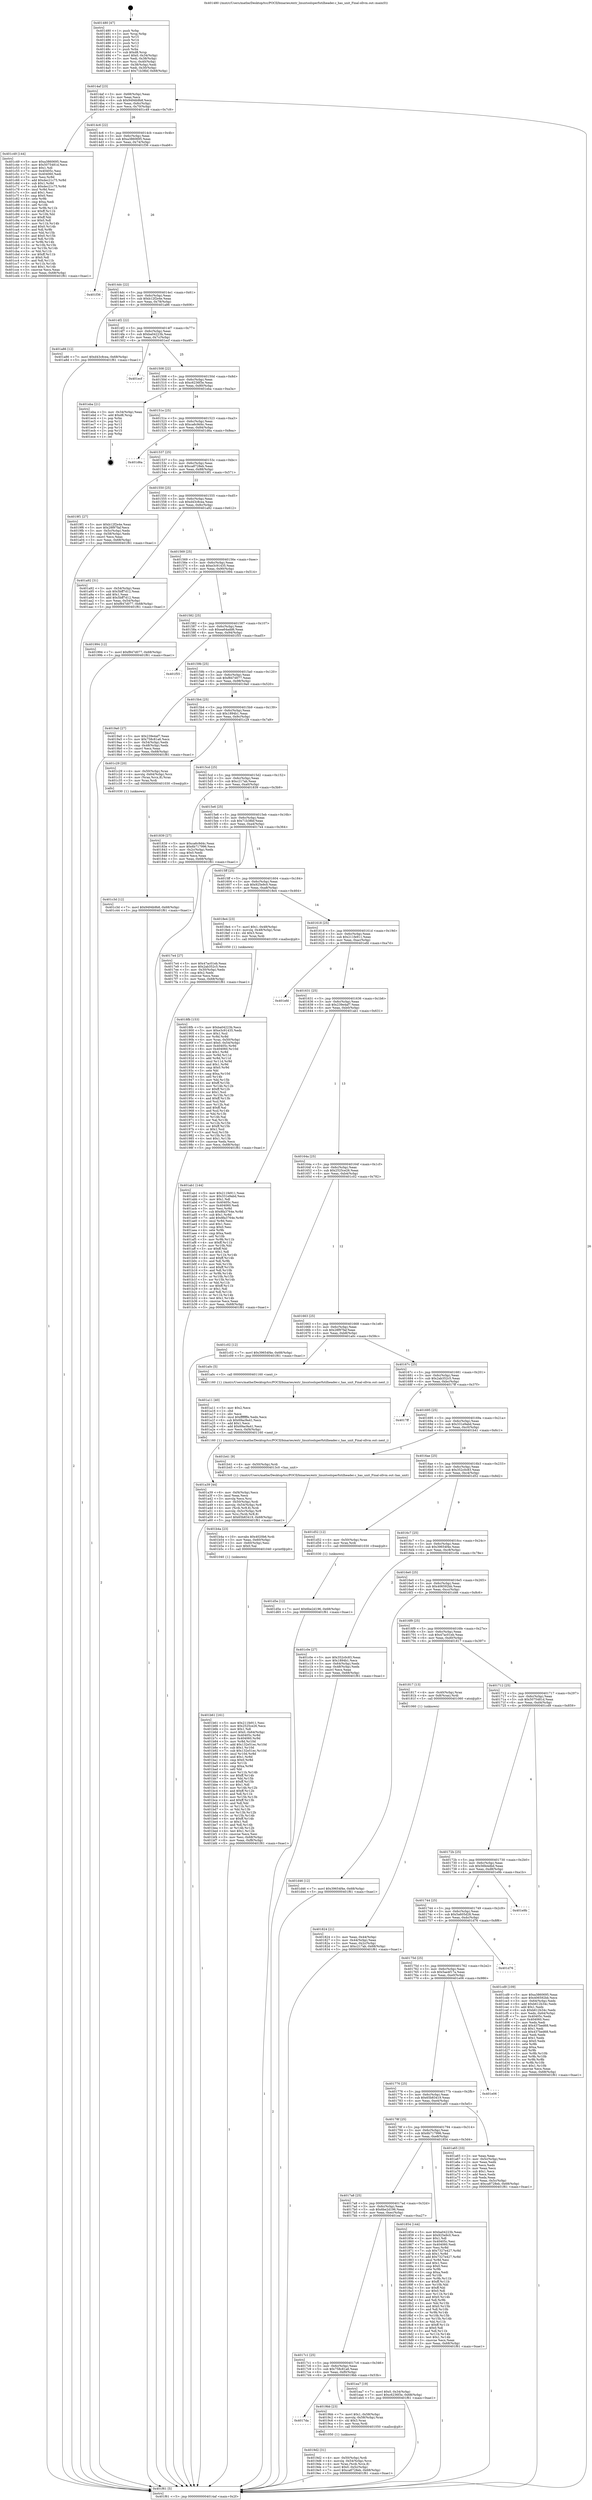 digraph "0x401480" {
  label = "0x401480 (/mnt/c/Users/mathe/Desktop/tcc/POCII/binaries/extr_linuxtoolsperfutilheader.c_has_unit_Final-ollvm.out::main(0))"
  labelloc = "t"
  node[shape=record]

  Entry [label="",width=0.3,height=0.3,shape=circle,fillcolor=black,style=filled]
  "0x4014af" [label="{
     0x4014af [23]\l
     | [instrs]\l
     &nbsp;&nbsp;0x4014af \<+3\>: mov -0x68(%rbp),%eax\l
     &nbsp;&nbsp;0x4014b2 \<+2\>: mov %eax,%ecx\l
     &nbsp;&nbsp;0x4014b4 \<+6\>: sub $0x9494b9b8,%ecx\l
     &nbsp;&nbsp;0x4014ba \<+3\>: mov %eax,-0x6c(%rbp)\l
     &nbsp;&nbsp;0x4014bd \<+3\>: mov %ecx,-0x70(%rbp)\l
     &nbsp;&nbsp;0x4014c0 \<+6\>: je 0000000000401c49 \<main+0x7c9\>\l
  }"]
  "0x401c49" [label="{
     0x401c49 [144]\l
     | [instrs]\l
     &nbsp;&nbsp;0x401c49 \<+5\>: mov $0xa3860695,%eax\l
     &nbsp;&nbsp;0x401c4e \<+5\>: mov $0x5075481d,%ecx\l
     &nbsp;&nbsp;0x401c53 \<+2\>: mov $0x1,%dl\l
     &nbsp;&nbsp;0x401c55 \<+7\>: mov 0x40405c,%esi\l
     &nbsp;&nbsp;0x401c5c \<+7\>: mov 0x404060,%edi\l
     &nbsp;&nbsp;0x401c63 \<+3\>: mov %esi,%r8d\l
     &nbsp;&nbsp;0x401c66 \<+7\>: add $0xdec21c75,%r8d\l
     &nbsp;&nbsp;0x401c6d \<+4\>: sub $0x1,%r8d\l
     &nbsp;&nbsp;0x401c71 \<+7\>: sub $0xdec21c75,%r8d\l
     &nbsp;&nbsp;0x401c78 \<+4\>: imul %r8d,%esi\l
     &nbsp;&nbsp;0x401c7c \<+3\>: and $0x1,%esi\l
     &nbsp;&nbsp;0x401c7f \<+3\>: cmp $0x0,%esi\l
     &nbsp;&nbsp;0x401c82 \<+4\>: sete %r9b\l
     &nbsp;&nbsp;0x401c86 \<+3\>: cmp $0xa,%edi\l
     &nbsp;&nbsp;0x401c89 \<+4\>: setl %r10b\l
     &nbsp;&nbsp;0x401c8d \<+3\>: mov %r9b,%r11b\l
     &nbsp;&nbsp;0x401c90 \<+4\>: xor $0xff,%r11b\l
     &nbsp;&nbsp;0x401c94 \<+3\>: mov %r10b,%bl\l
     &nbsp;&nbsp;0x401c97 \<+3\>: xor $0xff,%bl\l
     &nbsp;&nbsp;0x401c9a \<+3\>: xor $0x0,%dl\l
     &nbsp;&nbsp;0x401c9d \<+3\>: mov %r11b,%r14b\l
     &nbsp;&nbsp;0x401ca0 \<+4\>: and $0x0,%r14b\l
     &nbsp;&nbsp;0x401ca4 \<+3\>: and %dl,%r9b\l
     &nbsp;&nbsp;0x401ca7 \<+3\>: mov %bl,%r15b\l
     &nbsp;&nbsp;0x401caa \<+4\>: and $0x0,%r15b\l
     &nbsp;&nbsp;0x401cae \<+3\>: and %dl,%r10b\l
     &nbsp;&nbsp;0x401cb1 \<+3\>: or %r9b,%r14b\l
     &nbsp;&nbsp;0x401cb4 \<+3\>: or %r10b,%r15b\l
     &nbsp;&nbsp;0x401cb7 \<+3\>: xor %r15b,%r14b\l
     &nbsp;&nbsp;0x401cba \<+3\>: or %bl,%r11b\l
     &nbsp;&nbsp;0x401cbd \<+4\>: xor $0xff,%r11b\l
     &nbsp;&nbsp;0x401cc1 \<+3\>: or $0x0,%dl\l
     &nbsp;&nbsp;0x401cc4 \<+3\>: and %dl,%r11b\l
     &nbsp;&nbsp;0x401cc7 \<+3\>: or %r11b,%r14b\l
     &nbsp;&nbsp;0x401cca \<+4\>: test $0x1,%r14b\l
     &nbsp;&nbsp;0x401cce \<+3\>: cmovne %ecx,%eax\l
     &nbsp;&nbsp;0x401cd1 \<+3\>: mov %eax,-0x68(%rbp)\l
     &nbsp;&nbsp;0x401cd4 \<+5\>: jmp 0000000000401f61 \<main+0xae1\>\l
  }"]
  "0x4014c6" [label="{
     0x4014c6 [22]\l
     | [instrs]\l
     &nbsp;&nbsp;0x4014c6 \<+5\>: jmp 00000000004014cb \<main+0x4b\>\l
     &nbsp;&nbsp;0x4014cb \<+3\>: mov -0x6c(%rbp),%eax\l
     &nbsp;&nbsp;0x4014ce \<+5\>: sub $0xa3860695,%eax\l
     &nbsp;&nbsp;0x4014d3 \<+3\>: mov %eax,-0x74(%rbp)\l
     &nbsp;&nbsp;0x4014d6 \<+6\>: je 0000000000401f36 \<main+0xab6\>\l
  }"]
  Exit [label="",width=0.3,height=0.3,shape=circle,fillcolor=black,style=filled,peripheries=2]
  "0x401f36" [label="{
     0x401f36\l
  }", style=dashed]
  "0x4014dc" [label="{
     0x4014dc [22]\l
     | [instrs]\l
     &nbsp;&nbsp;0x4014dc \<+5\>: jmp 00000000004014e1 \<main+0x61\>\l
     &nbsp;&nbsp;0x4014e1 \<+3\>: mov -0x6c(%rbp),%eax\l
     &nbsp;&nbsp;0x4014e4 \<+5\>: sub $0xb12f2e4e,%eax\l
     &nbsp;&nbsp;0x4014e9 \<+3\>: mov %eax,-0x78(%rbp)\l
     &nbsp;&nbsp;0x4014ec \<+6\>: je 0000000000401a86 \<main+0x606\>\l
  }"]
  "0x401d5e" [label="{
     0x401d5e [12]\l
     | [instrs]\l
     &nbsp;&nbsp;0x401d5e \<+7\>: movl $0x6be2d196,-0x68(%rbp)\l
     &nbsp;&nbsp;0x401d65 \<+5\>: jmp 0000000000401f61 \<main+0xae1\>\l
  }"]
  "0x401a86" [label="{
     0x401a86 [12]\l
     | [instrs]\l
     &nbsp;&nbsp;0x401a86 \<+7\>: movl $0xd43c8cea,-0x68(%rbp)\l
     &nbsp;&nbsp;0x401a8d \<+5\>: jmp 0000000000401f61 \<main+0xae1\>\l
  }"]
  "0x4014f2" [label="{
     0x4014f2 [22]\l
     | [instrs]\l
     &nbsp;&nbsp;0x4014f2 \<+5\>: jmp 00000000004014f7 \<main+0x77\>\l
     &nbsp;&nbsp;0x4014f7 \<+3\>: mov -0x6c(%rbp),%eax\l
     &nbsp;&nbsp;0x4014fa \<+5\>: sub $0xba04223b,%eax\l
     &nbsp;&nbsp;0x4014ff \<+3\>: mov %eax,-0x7c(%rbp)\l
     &nbsp;&nbsp;0x401502 \<+6\>: je 0000000000401ecf \<main+0xa4f\>\l
  }"]
  "0x401c3d" [label="{
     0x401c3d [12]\l
     | [instrs]\l
     &nbsp;&nbsp;0x401c3d \<+7\>: movl $0x9494b9b8,-0x68(%rbp)\l
     &nbsp;&nbsp;0x401c44 \<+5\>: jmp 0000000000401f61 \<main+0xae1\>\l
  }"]
  "0x401ecf" [label="{
     0x401ecf\l
  }", style=dashed]
  "0x401508" [label="{
     0x401508 [22]\l
     | [instrs]\l
     &nbsp;&nbsp;0x401508 \<+5\>: jmp 000000000040150d \<main+0x8d\>\l
     &nbsp;&nbsp;0x40150d \<+3\>: mov -0x6c(%rbp),%eax\l
     &nbsp;&nbsp;0x401510 \<+5\>: sub $0xc6236f3e,%eax\l
     &nbsp;&nbsp;0x401515 \<+3\>: mov %eax,-0x80(%rbp)\l
     &nbsp;&nbsp;0x401518 \<+6\>: je 0000000000401eba \<main+0xa3a\>\l
  }"]
  "0x401b61" [label="{
     0x401b61 [161]\l
     | [instrs]\l
     &nbsp;&nbsp;0x401b61 \<+5\>: mov $0x211fe911,%esi\l
     &nbsp;&nbsp;0x401b66 \<+5\>: mov $0x2525ce26,%ecx\l
     &nbsp;&nbsp;0x401b6b \<+2\>: mov $0x1,%dl\l
     &nbsp;&nbsp;0x401b6d \<+7\>: movl $0x0,-0x64(%rbp)\l
     &nbsp;&nbsp;0x401b74 \<+8\>: mov 0x40405c,%r8d\l
     &nbsp;&nbsp;0x401b7c \<+8\>: mov 0x404060,%r9d\l
     &nbsp;&nbsp;0x401b84 \<+3\>: mov %r8d,%r10d\l
     &nbsp;&nbsp;0x401b87 \<+7\>: add $0x132e51ec,%r10d\l
     &nbsp;&nbsp;0x401b8e \<+4\>: sub $0x1,%r10d\l
     &nbsp;&nbsp;0x401b92 \<+7\>: sub $0x132e51ec,%r10d\l
     &nbsp;&nbsp;0x401b99 \<+4\>: imul %r10d,%r8d\l
     &nbsp;&nbsp;0x401b9d \<+4\>: and $0x1,%r8d\l
     &nbsp;&nbsp;0x401ba1 \<+4\>: cmp $0x0,%r8d\l
     &nbsp;&nbsp;0x401ba5 \<+4\>: sete %r11b\l
     &nbsp;&nbsp;0x401ba9 \<+4\>: cmp $0xa,%r9d\l
     &nbsp;&nbsp;0x401bad \<+3\>: setl %bl\l
     &nbsp;&nbsp;0x401bb0 \<+3\>: mov %r11b,%r14b\l
     &nbsp;&nbsp;0x401bb3 \<+4\>: xor $0xff,%r14b\l
     &nbsp;&nbsp;0x401bb7 \<+3\>: mov %bl,%r15b\l
     &nbsp;&nbsp;0x401bba \<+4\>: xor $0xff,%r15b\l
     &nbsp;&nbsp;0x401bbe \<+3\>: xor $0x1,%dl\l
     &nbsp;&nbsp;0x401bc1 \<+3\>: mov %r14b,%r12b\l
     &nbsp;&nbsp;0x401bc4 \<+4\>: and $0xff,%r12b\l
     &nbsp;&nbsp;0x401bc8 \<+3\>: and %dl,%r11b\l
     &nbsp;&nbsp;0x401bcb \<+3\>: mov %r15b,%r13b\l
     &nbsp;&nbsp;0x401bce \<+4\>: and $0xff,%r13b\l
     &nbsp;&nbsp;0x401bd2 \<+2\>: and %dl,%bl\l
     &nbsp;&nbsp;0x401bd4 \<+3\>: or %r11b,%r12b\l
     &nbsp;&nbsp;0x401bd7 \<+3\>: or %bl,%r13b\l
     &nbsp;&nbsp;0x401bda \<+3\>: xor %r13b,%r12b\l
     &nbsp;&nbsp;0x401bdd \<+3\>: or %r15b,%r14b\l
     &nbsp;&nbsp;0x401be0 \<+4\>: xor $0xff,%r14b\l
     &nbsp;&nbsp;0x401be4 \<+3\>: or $0x1,%dl\l
     &nbsp;&nbsp;0x401be7 \<+3\>: and %dl,%r14b\l
     &nbsp;&nbsp;0x401bea \<+3\>: or %r14b,%r12b\l
     &nbsp;&nbsp;0x401bed \<+4\>: test $0x1,%r12b\l
     &nbsp;&nbsp;0x401bf1 \<+3\>: cmovne %ecx,%esi\l
     &nbsp;&nbsp;0x401bf4 \<+3\>: mov %esi,-0x68(%rbp)\l
     &nbsp;&nbsp;0x401bf7 \<+6\>: mov %eax,-0xf8(%rbp)\l
     &nbsp;&nbsp;0x401bfd \<+5\>: jmp 0000000000401f61 \<main+0xae1\>\l
  }"]
  "0x401eba" [label="{
     0x401eba [21]\l
     | [instrs]\l
     &nbsp;&nbsp;0x401eba \<+3\>: mov -0x34(%rbp),%eax\l
     &nbsp;&nbsp;0x401ebd \<+7\>: add $0xd8,%rsp\l
     &nbsp;&nbsp;0x401ec4 \<+1\>: pop %rbx\l
     &nbsp;&nbsp;0x401ec5 \<+2\>: pop %r12\l
     &nbsp;&nbsp;0x401ec7 \<+2\>: pop %r13\l
     &nbsp;&nbsp;0x401ec9 \<+2\>: pop %r14\l
     &nbsp;&nbsp;0x401ecb \<+2\>: pop %r15\l
     &nbsp;&nbsp;0x401ecd \<+1\>: pop %rbp\l
     &nbsp;&nbsp;0x401ece \<+1\>: ret\l
  }"]
  "0x40151e" [label="{
     0x40151e [25]\l
     | [instrs]\l
     &nbsp;&nbsp;0x40151e \<+5\>: jmp 0000000000401523 \<main+0xa3\>\l
     &nbsp;&nbsp;0x401523 \<+3\>: mov -0x6c(%rbp),%eax\l
     &nbsp;&nbsp;0x401526 \<+5\>: sub $0xca6c9d4c,%eax\l
     &nbsp;&nbsp;0x40152b \<+6\>: mov %eax,-0x84(%rbp)\l
     &nbsp;&nbsp;0x401531 \<+6\>: je 0000000000401d6a \<main+0x8ea\>\l
  }"]
  "0x401b4a" [label="{
     0x401b4a [23]\l
     | [instrs]\l
     &nbsp;&nbsp;0x401b4a \<+10\>: movabs $0x4020b6,%rdi\l
     &nbsp;&nbsp;0x401b54 \<+3\>: mov %eax,-0x60(%rbp)\l
     &nbsp;&nbsp;0x401b57 \<+3\>: mov -0x60(%rbp),%esi\l
     &nbsp;&nbsp;0x401b5a \<+2\>: mov $0x0,%al\l
     &nbsp;&nbsp;0x401b5c \<+5\>: call 0000000000401040 \<printf@plt\>\l
     | [calls]\l
     &nbsp;&nbsp;0x401040 \{1\} (unknown)\l
  }"]
  "0x401d6a" [label="{
     0x401d6a\l
  }", style=dashed]
  "0x401537" [label="{
     0x401537 [25]\l
     | [instrs]\l
     &nbsp;&nbsp;0x401537 \<+5\>: jmp 000000000040153c \<main+0xbc\>\l
     &nbsp;&nbsp;0x40153c \<+3\>: mov -0x6c(%rbp),%eax\l
     &nbsp;&nbsp;0x40153f \<+5\>: sub $0xca8728eb,%eax\l
     &nbsp;&nbsp;0x401544 \<+6\>: mov %eax,-0x88(%rbp)\l
     &nbsp;&nbsp;0x40154a \<+6\>: je 00000000004019f1 \<main+0x571\>\l
  }"]
  "0x401a39" [label="{
     0x401a39 [44]\l
     | [instrs]\l
     &nbsp;&nbsp;0x401a39 \<+6\>: mov -0xf4(%rbp),%ecx\l
     &nbsp;&nbsp;0x401a3f \<+3\>: imul %eax,%ecx\l
     &nbsp;&nbsp;0x401a42 \<+3\>: movslq %ecx,%rsi\l
     &nbsp;&nbsp;0x401a45 \<+4\>: mov -0x50(%rbp),%rdi\l
     &nbsp;&nbsp;0x401a49 \<+4\>: movslq -0x54(%rbp),%r8\l
     &nbsp;&nbsp;0x401a4d \<+4\>: mov (%rdi,%r8,8),%rdi\l
     &nbsp;&nbsp;0x401a51 \<+4\>: movslq -0x5c(%rbp),%r8\l
     &nbsp;&nbsp;0x401a55 \<+4\>: mov %rsi,(%rdi,%r8,8)\l
     &nbsp;&nbsp;0x401a59 \<+7\>: movl $0x65b83419,-0x68(%rbp)\l
     &nbsp;&nbsp;0x401a60 \<+5\>: jmp 0000000000401f61 \<main+0xae1\>\l
  }"]
  "0x4019f1" [label="{
     0x4019f1 [27]\l
     | [instrs]\l
     &nbsp;&nbsp;0x4019f1 \<+5\>: mov $0xb12f2e4e,%eax\l
     &nbsp;&nbsp;0x4019f6 \<+5\>: mov $0x28f97faf,%ecx\l
     &nbsp;&nbsp;0x4019fb \<+3\>: mov -0x5c(%rbp),%edx\l
     &nbsp;&nbsp;0x4019fe \<+3\>: cmp -0x58(%rbp),%edx\l
     &nbsp;&nbsp;0x401a01 \<+3\>: cmovl %ecx,%eax\l
     &nbsp;&nbsp;0x401a04 \<+3\>: mov %eax,-0x68(%rbp)\l
     &nbsp;&nbsp;0x401a07 \<+5\>: jmp 0000000000401f61 \<main+0xae1\>\l
  }"]
  "0x401550" [label="{
     0x401550 [25]\l
     | [instrs]\l
     &nbsp;&nbsp;0x401550 \<+5\>: jmp 0000000000401555 \<main+0xd5\>\l
     &nbsp;&nbsp;0x401555 \<+3\>: mov -0x6c(%rbp),%eax\l
     &nbsp;&nbsp;0x401558 \<+5\>: sub $0xd43c8cea,%eax\l
     &nbsp;&nbsp;0x40155d \<+6\>: mov %eax,-0x8c(%rbp)\l
     &nbsp;&nbsp;0x401563 \<+6\>: je 0000000000401a92 \<main+0x612\>\l
  }"]
  "0x401a11" [label="{
     0x401a11 [40]\l
     | [instrs]\l
     &nbsp;&nbsp;0x401a11 \<+5\>: mov $0x2,%ecx\l
     &nbsp;&nbsp;0x401a16 \<+1\>: cltd\l
     &nbsp;&nbsp;0x401a17 \<+2\>: idiv %ecx\l
     &nbsp;&nbsp;0x401a19 \<+6\>: imul $0xfffffffe,%edx,%ecx\l
     &nbsp;&nbsp;0x401a1f \<+6\>: sub $0x69ac9a41,%ecx\l
     &nbsp;&nbsp;0x401a25 \<+3\>: add $0x1,%ecx\l
     &nbsp;&nbsp;0x401a28 \<+6\>: add $0x69ac9a41,%ecx\l
     &nbsp;&nbsp;0x401a2e \<+6\>: mov %ecx,-0xf4(%rbp)\l
     &nbsp;&nbsp;0x401a34 \<+5\>: call 0000000000401160 \<next_i\>\l
     | [calls]\l
     &nbsp;&nbsp;0x401160 \{1\} (/mnt/c/Users/mathe/Desktop/tcc/POCII/binaries/extr_linuxtoolsperfutilheader.c_has_unit_Final-ollvm.out::next_i)\l
  }"]
  "0x401a92" [label="{
     0x401a92 [31]\l
     | [instrs]\l
     &nbsp;&nbsp;0x401a92 \<+3\>: mov -0x54(%rbp),%eax\l
     &nbsp;&nbsp;0x401a95 \<+5\>: sub $0x5bff7d12,%eax\l
     &nbsp;&nbsp;0x401a9a \<+3\>: add $0x1,%eax\l
     &nbsp;&nbsp;0x401a9d \<+5\>: add $0x5bff7d12,%eax\l
     &nbsp;&nbsp;0x401aa2 \<+3\>: mov %eax,-0x54(%rbp)\l
     &nbsp;&nbsp;0x401aa5 \<+7\>: movl $0xf847d077,-0x68(%rbp)\l
     &nbsp;&nbsp;0x401aac \<+5\>: jmp 0000000000401f61 \<main+0xae1\>\l
  }"]
  "0x401569" [label="{
     0x401569 [25]\l
     | [instrs]\l
     &nbsp;&nbsp;0x401569 \<+5\>: jmp 000000000040156e \<main+0xee\>\l
     &nbsp;&nbsp;0x40156e \<+3\>: mov -0x6c(%rbp),%eax\l
     &nbsp;&nbsp;0x401571 \<+5\>: sub $0xe3c91435,%eax\l
     &nbsp;&nbsp;0x401576 \<+6\>: mov %eax,-0x90(%rbp)\l
     &nbsp;&nbsp;0x40157c \<+6\>: je 0000000000401994 \<main+0x514\>\l
  }"]
  "0x4019d2" [label="{
     0x4019d2 [31]\l
     | [instrs]\l
     &nbsp;&nbsp;0x4019d2 \<+4\>: mov -0x50(%rbp),%rdi\l
     &nbsp;&nbsp;0x4019d6 \<+4\>: movslq -0x54(%rbp),%rcx\l
     &nbsp;&nbsp;0x4019da \<+4\>: mov %rax,(%rdi,%rcx,8)\l
     &nbsp;&nbsp;0x4019de \<+7\>: movl $0x0,-0x5c(%rbp)\l
     &nbsp;&nbsp;0x4019e5 \<+7\>: movl $0xca8728eb,-0x68(%rbp)\l
     &nbsp;&nbsp;0x4019ec \<+5\>: jmp 0000000000401f61 \<main+0xae1\>\l
  }"]
  "0x401994" [label="{
     0x401994 [12]\l
     | [instrs]\l
     &nbsp;&nbsp;0x401994 \<+7\>: movl $0xf847d077,-0x68(%rbp)\l
     &nbsp;&nbsp;0x40199b \<+5\>: jmp 0000000000401f61 \<main+0xae1\>\l
  }"]
  "0x401582" [label="{
     0x401582 [25]\l
     | [instrs]\l
     &nbsp;&nbsp;0x401582 \<+5\>: jmp 0000000000401587 \<main+0x107\>\l
     &nbsp;&nbsp;0x401587 \<+3\>: mov -0x6c(%rbp),%eax\l
     &nbsp;&nbsp;0x40158a \<+5\>: sub $0xea64add6,%eax\l
     &nbsp;&nbsp;0x40158f \<+6\>: mov %eax,-0x94(%rbp)\l
     &nbsp;&nbsp;0x401595 \<+6\>: je 0000000000401f55 \<main+0xad5\>\l
  }"]
  "0x4017da" [label="{
     0x4017da\l
  }", style=dashed]
  "0x401f55" [label="{
     0x401f55\l
  }", style=dashed]
  "0x40159b" [label="{
     0x40159b [25]\l
     | [instrs]\l
     &nbsp;&nbsp;0x40159b \<+5\>: jmp 00000000004015a0 \<main+0x120\>\l
     &nbsp;&nbsp;0x4015a0 \<+3\>: mov -0x6c(%rbp),%eax\l
     &nbsp;&nbsp;0x4015a3 \<+5\>: sub $0xf847d077,%eax\l
     &nbsp;&nbsp;0x4015a8 \<+6\>: mov %eax,-0x98(%rbp)\l
     &nbsp;&nbsp;0x4015ae \<+6\>: je 00000000004019a0 \<main+0x520\>\l
  }"]
  "0x4019bb" [label="{
     0x4019bb [23]\l
     | [instrs]\l
     &nbsp;&nbsp;0x4019bb \<+7\>: movl $0x1,-0x58(%rbp)\l
     &nbsp;&nbsp;0x4019c2 \<+4\>: movslq -0x58(%rbp),%rax\l
     &nbsp;&nbsp;0x4019c6 \<+4\>: shl $0x3,%rax\l
     &nbsp;&nbsp;0x4019ca \<+3\>: mov %rax,%rdi\l
     &nbsp;&nbsp;0x4019cd \<+5\>: call 0000000000401050 \<malloc@plt\>\l
     | [calls]\l
     &nbsp;&nbsp;0x401050 \{1\} (unknown)\l
  }"]
  "0x4019a0" [label="{
     0x4019a0 [27]\l
     | [instrs]\l
     &nbsp;&nbsp;0x4019a0 \<+5\>: mov $0x239e4af7,%eax\l
     &nbsp;&nbsp;0x4019a5 \<+5\>: mov $0x758c81a6,%ecx\l
     &nbsp;&nbsp;0x4019aa \<+3\>: mov -0x54(%rbp),%edx\l
     &nbsp;&nbsp;0x4019ad \<+3\>: cmp -0x48(%rbp),%edx\l
     &nbsp;&nbsp;0x4019b0 \<+3\>: cmovl %ecx,%eax\l
     &nbsp;&nbsp;0x4019b3 \<+3\>: mov %eax,-0x68(%rbp)\l
     &nbsp;&nbsp;0x4019b6 \<+5\>: jmp 0000000000401f61 \<main+0xae1\>\l
  }"]
  "0x4015b4" [label="{
     0x4015b4 [25]\l
     | [instrs]\l
     &nbsp;&nbsp;0x4015b4 \<+5\>: jmp 00000000004015b9 \<main+0x139\>\l
     &nbsp;&nbsp;0x4015b9 \<+3\>: mov -0x6c(%rbp),%eax\l
     &nbsp;&nbsp;0x4015bc \<+5\>: sub $0x1894b1,%eax\l
     &nbsp;&nbsp;0x4015c1 \<+6\>: mov %eax,-0x9c(%rbp)\l
     &nbsp;&nbsp;0x4015c7 \<+6\>: je 0000000000401c29 \<main+0x7a9\>\l
  }"]
  "0x4017c1" [label="{
     0x4017c1 [25]\l
     | [instrs]\l
     &nbsp;&nbsp;0x4017c1 \<+5\>: jmp 00000000004017c6 \<main+0x346\>\l
     &nbsp;&nbsp;0x4017c6 \<+3\>: mov -0x6c(%rbp),%eax\l
     &nbsp;&nbsp;0x4017c9 \<+5\>: sub $0x758c81a6,%eax\l
     &nbsp;&nbsp;0x4017ce \<+6\>: mov %eax,-0xf0(%rbp)\l
     &nbsp;&nbsp;0x4017d4 \<+6\>: je 00000000004019bb \<main+0x53b\>\l
  }"]
  "0x401c29" [label="{
     0x401c29 [20]\l
     | [instrs]\l
     &nbsp;&nbsp;0x401c29 \<+4\>: mov -0x50(%rbp),%rax\l
     &nbsp;&nbsp;0x401c2d \<+4\>: movslq -0x64(%rbp),%rcx\l
     &nbsp;&nbsp;0x401c31 \<+4\>: mov (%rax,%rcx,8),%rax\l
     &nbsp;&nbsp;0x401c35 \<+3\>: mov %rax,%rdi\l
     &nbsp;&nbsp;0x401c38 \<+5\>: call 0000000000401030 \<free@plt\>\l
     | [calls]\l
     &nbsp;&nbsp;0x401030 \{1\} (unknown)\l
  }"]
  "0x4015cd" [label="{
     0x4015cd [25]\l
     | [instrs]\l
     &nbsp;&nbsp;0x4015cd \<+5\>: jmp 00000000004015d2 \<main+0x152\>\l
     &nbsp;&nbsp;0x4015d2 \<+3\>: mov -0x6c(%rbp),%eax\l
     &nbsp;&nbsp;0x4015d5 \<+5\>: sub $0xc217ab,%eax\l
     &nbsp;&nbsp;0x4015da \<+6\>: mov %eax,-0xa0(%rbp)\l
     &nbsp;&nbsp;0x4015e0 \<+6\>: je 0000000000401839 \<main+0x3b9\>\l
  }"]
  "0x401ea7" [label="{
     0x401ea7 [19]\l
     | [instrs]\l
     &nbsp;&nbsp;0x401ea7 \<+7\>: movl $0x0,-0x34(%rbp)\l
     &nbsp;&nbsp;0x401eae \<+7\>: movl $0xc6236f3e,-0x68(%rbp)\l
     &nbsp;&nbsp;0x401eb5 \<+5\>: jmp 0000000000401f61 \<main+0xae1\>\l
  }"]
  "0x401839" [label="{
     0x401839 [27]\l
     | [instrs]\l
     &nbsp;&nbsp;0x401839 \<+5\>: mov $0xca6c9d4c,%eax\l
     &nbsp;&nbsp;0x40183e \<+5\>: mov $0x6b717996,%ecx\l
     &nbsp;&nbsp;0x401843 \<+3\>: mov -0x2c(%rbp),%edx\l
     &nbsp;&nbsp;0x401846 \<+3\>: cmp $0x0,%edx\l
     &nbsp;&nbsp;0x401849 \<+3\>: cmove %ecx,%eax\l
     &nbsp;&nbsp;0x40184c \<+3\>: mov %eax,-0x68(%rbp)\l
     &nbsp;&nbsp;0x40184f \<+5\>: jmp 0000000000401f61 \<main+0xae1\>\l
  }"]
  "0x4015e6" [label="{
     0x4015e6 [25]\l
     | [instrs]\l
     &nbsp;&nbsp;0x4015e6 \<+5\>: jmp 00000000004015eb \<main+0x16b\>\l
     &nbsp;&nbsp;0x4015eb \<+3\>: mov -0x6c(%rbp),%eax\l
     &nbsp;&nbsp;0x4015ee \<+5\>: sub $0x71b38bf,%eax\l
     &nbsp;&nbsp;0x4015f3 \<+6\>: mov %eax,-0xa4(%rbp)\l
     &nbsp;&nbsp;0x4015f9 \<+6\>: je 00000000004017e4 \<main+0x364\>\l
  }"]
  "0x4018fb" [label="{
     0x4018fb [153]\l
     | [instrs]\l
     &nbsp;&nbsp;0x4018fb \<+5\>: mov $0xba04223b,%ecx\l
     &nbsp;&nbsp;0x401900 \<+5\>: mov $0xe3c91435,%edx\l
     &nbsp;&nbsp;0x401905 \<+3\>: mov $0x1,%sil\l
     &nbsp;&nbsp;0x401908 \<+3\>: xor %r8d,%r8d\l
     &nbsp;&nbsp;0x40190b \<+4\>: mov %rax,-0x50(%rbp)\l
     &nbsp;&nbsp;0x40190f \<+7\>: movl $0x0,-0x54(%rbp)\l
     &nbsp;&nbsp;0x401916 \<+8\>: mov 0x40405c,%r9d\l
     &nbsp;&nbsp;0x40191e \<+8\>: mov 0x404060,%r10d\l
     &nbsp;&nbsp;0x401926 \<+4\>: sub $0x1,%r8d\l
     &nbsp;&nbsp;0x40192a \<+3\>: mov %r9d,%r11d\l
     &nbsp;&nbsp;0x40192d \<+3\>: add %r8d,%r11d\l
     &nbsp;&nbsp;0x401930 \<+4\>: imul %r11d,%r9d\l
     &nbsp;&nbsp;0x401934 \<+4\>: and $0x1,%r9d\l
     &nbsp;&nbsp;0x401938 \<+4\>: cmp $0x0,%r9d\l
     &nbsp;&nbsp;0x40193c \<+3\>: sete %bl\l
     &nbsp;&nbsp;0x40193f \<+4\>: cmp $0xa,%r10d\l
     &nbsp;&nbsp;0x401943 \<+4\>: setl %r14b\l
     &nbsp;&nbsp;0x401947 \<+3\>: mov %bl,%r15b\l
     &nbsp;&nbsp;0x40194a \<+4\>: xor $0xff,%r15b\l
     &nbsp;&nbsp;0x40194e \<+3\>: mov %r14b,%r12b\l
     &nbsp;&nbsp;0x401951 \<+4\>: xor $0xff,%r12b\l
     &nbsp;&nbsp;0x401955 \<+4\>: xor $0x1,%sil\l
     &nbsp;&nbsp;0x401959 \<+3\>: mov %r15b,%r13b\l
     &nbsp;&nbsp;0x40195c \<+4\>: and $0xff,%r13b\l
     &nbsp;&nbsp;0x401960 \<+3\>: and %sil,%bl\l
     &nbsp;&nbsp;0x401963 \<+3\>: mov %r12b,%al\l
     &nbsp;&nbsp;0x401966 \<+2\>: and $0xff,%al\l
     &nbsp;&nbsp;0x401968 \<+3\>: and %sil,%r14b\l
     &nbsp;&nbsp;0x40196b \<+3\>: or %bl,%r13b\l
     &nbsp;&nbsp;0x40196e \<+3\>: or %r14b,%al\l
     &nbsp;&nbsp;0x401971 \<+3\>: xor %al,%r13b\l
     &nbsp;&nbsp;0x401974 \<+3\>: or %r12b,%r15b\l
     &nbsp;&nbsp;0x401977 \<+4\>: xor $0xff,%r15b\l
     &nbsp;&nbsp;0x40197b \<+4\>: or $0x1,%sil\l
     &nbsp;&nbsp;0x40197f \<+3\>: and %sil,%r15b\l
     &nbsp;&nbsp;0x401982 \<+3\>: or %r15b,%r13b\l
     &nbsp;&nbsp;0x401985 \<+4\>: test $0x1,%r13b\l
     &nbsp;&nbsp;0x401989 \<+3\>: cmovne %edx,%ecx\l
     &nbsp;&nbsp;0x40198c \<+3\>: mov %ecx,-0x68(%rbp)\l
     &nbsp;&nbsp;0x40198f \<+5\>: jmp 0000000000401f61 \<main+0xae1\>\l
  }"]
  "0x4017e4" [label="{
     0x4017e4 [27]\l
     | [instrs]\l
     &nbsp;&nbsp;0x4017e4 \<+5\>: mov $0x47ac01eb,%eax\l
     &nbsp;&nbsp;0x4017e9 \<+5\>: mov $0x2ab352c5,%ecx\l
     &nbsp;&nbsp;0x4017ee \<+3\>: mov -0x30(%rbp),%edx\l
     &nbsp;&nbsp;0x4017f1 \<+3\>: cmp $0x2,%edx\l
     &nbsp;&nbsp;0x4017f4 \<+3\>: cmovne %ecx,%eax\l
     &nbsp;&nbsp;0x4017f7 \<+3\>: mov %eax,-0x68(%rbp)\l
     &nbsp;&nbsp;0x4017fa \<+5\>: jmp 0000000000401f61 \<main+0xae1\>\l
  }"]
  "0x4015ff" [label="{
     0x4015ff [25]\l
     | [instrs]\l
     &nbsp;&nbsp;0x4015ff \<+5\>: jmp 0000000000401604 \<main+0x184\>\l
     &nbsp;&nbsp;0x401604 \<+3\>: mov -0x6c(%rbp),%eax\l
     &nbsp;&nbsp;0x401607 \<+5\>: sub $0x925e9c0,%eax\l
     &nbsp;&nbsp;0x40160c \<+6\>: mov %eax,-0xa8(%rbp)\l
     &nbsp;&nbsp;0x401612 \<+6\>: je 00000000004018e4 \<main+0x464\>\l
  }"]
  "0x401f61" [label="{
     0x401f61 [5]\l
     | [instrs]\l
     &nbsp;&nbsp;0x401f61 \<+5\>: jmp 00000000004014af \<main+0x2f\>\l
  }"]
  "0x401480" [label="{
     0x401480 [47]\l
     | [instrs]\l
     &nbsp;&nbsp;0x401480 \<+1\>: push %rbp\l
     &nbsp;&nbsp;0x401481 \<+3\>: mov %rsp,%rbp\l
     &nbsp;&nbsp;0x401484 \<+2\>: push %r15\l
     &nbsp;&nbsp;0x401486 \<+2\>: push %r14\l
     &nbsp;&nbsp;0x401488 \<+2\>: push %r13\l
     &nbsp;&nbsp;0x40148a \<+2\>: push %r12\l
     &nbsp;&nbsp;0x40148c \<+1\>: push %rbx\l
     &nbsp;&nbsp;0x40148d \<+7\>: sub $0xd8,%rsp\l
     &nbsp;&nbsp;0x401494 \<+7\>: movl $0x0,-0x34(%rbp)\l
     &nbsp;&nbsp;0x40149b \<+3\>: mov %edi,-0x38(%rbp)\l
     &nbsp;&nbsp;0x40149e \<+4\>: mov %rsi,-0x40(%rbp)\l
     &nbsp;&nbsp;0x4014a2 \<+3\>: mov -0x38(%rbp),%edi\l
     &nbsp;&nbsp;0x4014a5 \<+3\>: mov %edi,-0x30(%rbp)\l
     &nbsp;&nbsp;0x4014a8 \<+7\>: movl $0x71b38bf,-0x68(%rbp)\l
  }"]
  "0x4017a8" [label="{
     0x4017a8 [25]\l
     | [instrs]\l
     &nbsp;&nbsp;0x4017a8 \<+5\>: jmp 00000000004017ad \<main+0x32d\>\l
     &nbsp;&nbsp;0x4017ad \<+3\>: mov -0x6c(%rbp),%eax\l
     &nbsp;&nbsp;0x4017b0 \<+5\>: sub $0x6be2d196,%eax\l
     &nbsp;&nbsp;0x4017b5 \<+6\>: mov %eax,-0xec(%rbp)\l
     &nbsp;&nbsp;0x4017bb \<+6\>: je 0000000000401ea7 \<main+0xa27\>\l
  }"]
  "0x4018e4" [label="{
     0x4018e4 [23]\l
     | [instrs]\l
     &nbsp;&nbsp;0x4018e4 \<+7\>: movl $0x1,-0x48(%rbp)\l
     &nbsp;&nbsp;0x4018eb \<+4\>: movslq -0x48(%rbp),%rax\l
     &nbsp;&nbsp;0x4018ef \<+4\>: shl $0x3,%rax\l
     &nbsp;&nbsp;0x4018f3 \<+3\>: mov %rax,%rdi\l
     &nbsp;&nbsp;0x4018f6 \<+5\>: call 0000000000401050 \<malloc@plt\>\l
     | [calls]\l
     &nbsp;&nbsp;0x401050 \{1\} (unknown)\l
  }"]
  "0x401618" [label="{
     0x401618 [25]\l
     | [instrs]\l
     &nbsp;&nbsp;0x401618 \<+5\>: jmp 000000000040161d \<main+0x19d\>\l
     &nbsp;&nbsp;0x40161d \<+3\>: mov -0x6c(%rbp),%eax\l
     &nbsp;&nbsp;0x401620 \<+5\>: sub $0x211fe911,%eax\l
     &nbsp;&nbsp;0x401625 \<+6\>: mov %eax,-0xac(%rbp)\l
     &nbsp;&nbsp;0x40162b \<+6\>: je 0000000000401efd \<main+0xa7d\>\l
  }"]
  "0x401854" [label="{
     0x401854 [144]\l
     | [instrs]\l
     &nbsp;&nbsp;0x401854 \<+5\>: mov $0xba04223b,%eax\l
     &nbsp;&nbsp;0x401859 \<+5\>: mov $0x925e9c0,%ecx\l
     &nbsp;&nbsp;0x40185e \<+2\>: mov $0x1,%dl\l
     &nbsp;&nbsp;0x401860 \<+7\>: mov 0x40405c,%esi\l
     &nbsp;&nbsp;0x401867 \<+7\>: mov 0x404060,%edi\l
     &nbsp;&nbsp;0x40186e \<+3\>: mov %esi,%r8d\l
     &nbsp;&nbsp;0x401871 \<+7\>: sub $0x7327e427,%r8d\l
     &nbsp;&nbsp;0x401878 \<+4\>: sub $0x1,%r8d\l
     &nbsp;&nbsp;0x40187c \<+7\>: add $0x7327e427,%r8d\l
     &nbsp;&nbsp;0x401883 \<+4\>: imul %r8d,%esi\l
     &nbsp;&nbsp;0x401887 \<+3\>: and $0x1,%esi\l
     &nbsp;&nbsp;0x40188a \<+3\>: cmp $0x0,%esi\l
     &nbsp;&nbsp;0x40188d \<+4\>: sete %r9b\l
     &nbsp;&nbsp;0x401891 \<+3\>: cmp $0xa,%edi\l
     &nbsp;&nbsp;0x401894 \<+4\>: setl %r10b\l
     &nbsp;&nbsp;0x401898 \<+3\>: mov %r9b,%r11b\l
     &nbsp;&nbsp;0x40189b \<+4\>: xor $0xff,%r11b\l
     &nbsp;&nbsp;0x40189f \<+3\>: mov %r10b,%bl\l
     &nbsp;&nbsp;0x4018a2 \<+3\>: xor $0xff,%bl\l
     &nbsp;&nbsp;0x4018a5 \<+3\>: xor $0x0,%dl\l
     &nbsp;&nbsp;0x4018a8 \<+3\>: mov %r11b,%r14b\l
     &nbsp;&nbsp;0x4018ab \<+4\>: and $0x0,%r14b\l
     &nbsp;&nbsp;0x4018af \<+3\>: and %dl,%r9b\l
     &nbsp;&nbsp;0x4018b2 \<+3\>: mov %bl,%r15b\l
     &nbsp;&nbsp;0x4018b5 \<+4\>: and $0x0,%r15b\l
     &nbsp;&nbsp;0x4018b9 \<+3\>: and %dl,%r10b\l
     &nbsp;&nbsp;0x4018bc \<+3\>: or %r9b,%r14b\l
     &nbsp;&nbsp;0x4018bf \<+3\>: or %r10b,%r15b\l
     &nbsp;&nbsp;0x4018c2 \<+3\>: xor %r15b,%r14b\l
     &nbsp;&nbsp;0x4018c5 \<+3\>: or %bl,%r11b\l
     &nbsp;&nbsp;0x4018c8 \<+4\>: xor $0xff,%r11b\l
     &nbsp;&nbsp;0x4018cc \<+3\>: or $0x0,%dl\l
     &nbsp;&nbsp;0x4018cf \<+3\>: and %dl,%r11b\l
     &nbsp;&nbsp;0x4018d2 \<+3\>: or %r11b,%r14b\l
     &nbsp;&nbsp;0x4018d5 \<+4\>: test $0x1,%r14b\l
     &nbsp;&nbsp;0x4018d9 \<+3\>: cmovne %ecx,%eax\l
     &nbsp;&nbsp;0x4018dc \<+3\>: mov %eax,-0x68(%rbp)\l
     &nbsp;&nbsp;0x4018df \<+5\>: jmp 0000000000401f61 \<main+0xae1\>\l
  }"]
  "0x401efd" [label="{
     0x401efd\l
  }", style=dashed]
  "0x401631" [label="{
     0x401631 [25]\l
     | [instrs]\l
     &nbsp;&nbsp;0x401631 \<+5\>: jmp 0000000000401636 \<main+0x1b6\>\l
     &nbsp;&nbsp;0x401636 \<+3\>: mov -0x6c(%rbp),%eax\l
     &nbsp;&nbsp;0x401639 \<+5\>: sub $0x239e4af7,%eax\l
     &nbsp;&nbsp;0x40163e \<+6\>: mov %eax,-0xb0(%rbp)\l
     &nbsp;&nbsp;0x401644 \<+6\>: je 0000000000401ab1 \<main+0x631\>\l
  }"]
  "0x40178f" [label="{
     0x40178f [25]\l
     | [instrs]\l
     &nbsp;&nbsp;0x40178f \<+5\>: jmp 0000000000401794 \<main+0x314\>\l
     &nbsp;&nbsp;0x401794 \<+3\>: mov -0x6c(%rbp),%eax\l
     &nbsp;&nbsp;0x401797 \<+5\>: sub $0x6b717996,%eax\l
     &nbsp;&nbsp;0x40179c \<+6\>: mov %eax,-0xe8(%rbp)\l
     &nbsp;&nbsp;0x4017a2 \<+6\>: je 0000000000401854 \<main+0x3d4\>\l
  }"]
  "0x401ab1" [label="{
     0x401ab1 [144]\l
     | [instrs]\l
     &nbsp;&nbsp;0x401ab1 \<+5\>: mov $0x211fe911,%eax\l
     &nbsp;&nbsp;0x401ab6 \<+5\>: mov $0x331e9abd,%ecx\l
     &nbsp;&nbsp;0x401abb \<+2\>: mov $0x1,%dl\l
     &nbsp;&nbsp;0x401abd \<+7\>: mov 0x40405c,%esi\l
     &nbsp;&nbsp;0x401ac4 \<+7\>: mov 0x404060,%edi\l
     &nbsp;&nbsp;0x401acb \<+3\>: mov %esi,%r8d\l
     &nbsp;&nbsp;0x401ace \<+7\>: sub $0x8fa3764e,%r8d\l
     &nbsp;&nbsp;0x401ad5 \<+4\>: sub $0x1,%r8d\l
     &nbsp;&nbsp;0x401ad9 \<+7\>: add $0x8fa3764e,%r8d\l
     &nbsp;&nbsp;0x401ae0 \<+4\>: imul %r8d,%esi\l
     &nbsp;&nbsp;0x401ae4 \<+3\>: and $0x1,%esi\l
     &nbsp;&nbsp;0x401ae7 \<+3\>: cmp $0x0,%esi\l
     &nbsp;&nbsp;0x401aea \<+4\>: sete %r9b\l
     &nbsp;&nbsp;0x401aee \<+3\>: cmp $0xa,%edi\l
     &nbsp;&nbsp;0x401af1 \<+4\>: setl %r10b\l
     &nbsp;&nbsp;0x401af5 \<+3\>: mov %r9b,%r11b\l
     &nbsp;&nbsp;0x401af8 \<+4\>: xor $0xff,%r11b\l
     &nbsp;&nbsp;0x401afc \<+3\>: mov %r10b,%bl\l
     &nbsp;&nbsp;0x401aff \<+3\>: xor $0xff,%bl\l
     &nbsp;&nbsp;0x401b02 \<+3\>: xor $0x1,%dl\l
     &nbsp;&nbsp;0x401b05 \<+3\>: mov %r11b,%r14b\l
     &nbsp;&nbsp;0x401b08 \<+4\>: and $0xff,%r14b\l
     &nbsp;&nbsp;0x401b0c \<+3\>: and %dl,%r9b\l
     &nbsp;&nbsp;0x401b0f \<+3\>: mov %bl,%r15b\l
     &nbsp;&nbsp;0x401b12 \<+4\>: and $0xff,%r15b\l
     &nbsp;&nbsp;0x401b16 \<+3\>: and %dl,%r10b\l
     &nbsp;&nbsp;0x401b19 \<+3\>: or %r9b,%r14b\l
     &nbsp;&nbsp;0x401b1c \<+3\>: or %r10b,%r15b\l
     &nbsp;&nbsp;0x401b1f \<+3\>: xor %r15b,%r14b\l
     &nbsp;&nbsp;0x401b22 \<+3\>: or %bl,%r11b\l
     &nbsp;&nbsp;0x401b25 \<+4\>: xor $0xff,%r11b\l
     &nbsp;&nbsp;0x401b29 \<+3\>: or $0x1,%dl\l
     &nbsp;&nbsp;0x401b2c \<+3\>: and %dl,%r11b\l
     &nbsp;&nbsp;0x401b2f \<+3\>: or %r11b,%r14b\l
     &nbsp;&nbsp;0x401b32 \<+4\>: test $0x1,%r14b\l
     &nbsp;&nbsp;0x401b36 \<+3\>: cmovne %ecx,%eax\l
     &nbsp;&nbsp;0x401b39 \<+3\>: mov %eax,-0x68(%rbp)\l
     &nbsp;&nbsp;0x401b3c \<+5\>: jmp 0000000000401f61 \<main+0xae1\>\l
  }"]
  "0x40164a" [label="{
     0x40164a [25]\l
     | [instrs]\l
     &nbsp;&nbsp;0x40164a \<+5\>: jmp 000000000040164f \<main+0x1cf\>\l
     &nbsp;&nbsp;0x40164f \<+3\>: mov -0x6c(%rbp),%eax\l
     &nbsp;&nbsp;0x401652 \<+5\>: sub $0x2525ce26,%eax\l
     &nbsp;&nbsp;0x401657 \<+6\>: mov %eax,-0xb4(%rbp)\l
     &nbsp;&nbsp;0x40165d \<+6\>: je 0000000000401c02 \<main+0x782\>\l
  }"]
  "0x401a65" [label="{
     0x401a65 [33]\l
     | [instrs]\l
     &nbsp;&nbsp;0x401a65 \<+2\>: xor %eax,%eax\l
     &nbsp;&nbsp;0x401a67 \<+3\>: mov -0x5c(%rbp),%ecx\l
     &nbsp;&nbsp;0x401a6a \<+2\>: mov %eax,%edx\l
     &nbsp;&nbsp;0x401a6c \<+2\>: sub %ecx,%edx\l
     &nbsp;&nbsp;0x401a6e \<+2\>: mov %eax,%ecx\l
     &nbsp;&nbsp;0x401a70 \<+3\>: sub $0x1,%ecx\l
     &nbsp;&nbsp;0x401a73 \<+2\>: add %ecx,%edx\l
     &nbsp;&nbsp;0x401a75 \<+2\>: sub %edx,%eax\l
     &nbsp;&nbsp;0x401a77 \<+3\>: mov %eax,-0x5c(%rbp)\l
     &nbsp;&nbsp;0x401a7a \<+7\>: movl $0xca8728eb,-0x68(%rbp)\l
     &nbsp;&nbsp;0x401a81 \<+5\>: jmp 0000000000401f61 \<main+0xae1\>\l
  }"]
  "0x401c02" [label="{
     0x401c02 [12]\l
     | [instrs]\l
     &nbsp;&nbsp;0x401c02 \<+7\>: movl $0x39654f4e,-0x68(%rbp)\l
     &nbsp;&nbsp;0x401c09 \<+5\>: jmp 0000000000401f61 \<main+0xae1\>\l
  }"]
  "0x401663" [label="{
     0x401663 [25]\l
     | [instrs]\l
     &nbsp;&nbsp;0x401663 \<+5\>: jmp 0000000000401668 \<main+0x1e8\>\l
     &nbsp;&nbsp;0x401668 \<+3\>: mov -0x6c(%rbp),%eax\l
     &nbsp;&nbsp;0x40166b \<+5\>: sub $0x28f97faf,%eax\l
     &nbsp;&nbsp;0x401670 \<+6\>: mov %eax,-0xb8(%rbp)\l
     &nbsp;&nbsp;0x401676 \<+6\>: je 0000000000401a0c \<main+0x58c\>\l
  }"]
  "0x401776" [label="{
     0x401776 [25]\l
     | [instrs]\l
     &nbsp;&nbsp;0x401776 \<+5\>: jmp 000000000040177b \<main+0x2fb\>\l
     &nbsp;&nbsp;0x40177b \<+3\>: mov -0x6c(%rbp),%eax\l
     &nbsp;&nbsp;0x40177e \<+5\>: sub $0x65b83419,%eax\l
     &nbsp;&nbsp;0x401783 \<+6\>: mov %eax,-0xe4(%rbp)\l
     &nbsp;&nbsp;0x401789 \<+6\>: je 0000000000401a65 \<main+0x5e5\>\l
  }"]
  "0x401a0c" [label="{
     0x401a0c [5]\l
     | [instrs]\l
     &nbsp;&nbsp;0x401a0c \<+5\>: call 0000000000401160 \<next_i\>\l
     | [calls]\l
     &nbsp;&nbsp;0x401160 \{1\} (/mnt/c/Users/mathe/Desktop/tcc/POCII/binaries/extr_linuxtoolsperfutilheader.c_has_unit_Final-ollvm.out::next_i)\l
  }"]
  "0x40167c" [label="{
     0x40167c [25]\l
     | [instrs]\l
     &nbsp;&nbsp;0x40167c \<+5\>: jmp 0000000000401681 \<main+0x201\>\l
     &nbsp;&nbsp;0x401681 \<+3\>: mov -0x6c(%rbp),%eax\l
     &nbsp;&nbsp;0x401684 \<+5\>: sub $0x2ab352c5,%eax\l
     &nbsp;&nbsp;0x401689 \<+6\>: mov %eax,-0xbc(%rbp)\l
     &nbsp;&nbsp;0x40168f \<+6\>: je 00000000004017ff \<main+0x37f\>\l
  }"]
  "0x401e06" [label="{
     0x401e06\l
  }", style=dashed]
  "0x4017ff" [label="{
     0x4017ff\l
  }", style=dashed]
  "0x401695" [label="{
     0x401695 [25]\l
     | [instrs]\l
     &nbsp;&nbsp;0x401695 \<+5\>: jmp 000000000040169a \<main+0x21a\>\l
     &nbsp;&nbsp;0x40169a \<+3\>: mov -0x6c(%rbp),%eax\l
     &nbsp;&nbsp;0x40169d \<+5\>: sub $0x331e9abd,%eax\l
     &nbsp;&nbsp;0x4016a2 \<+6\>: mov %eax,-0xc0(%rbp)\l
     &nbsp;&nbsp;0x4016a8 \<+6\>: je 0000000000401b41 \<main+0x6c1\>\l
  }"]
  "0x40175d" [label="{
     0x40175d [25]\l
     | [instrs]\l
     &nbsp;&nbsp;0x40175d \<+5\>: jmp 0000000000401762 \<main+0x2e2\>\l
     &nbsp;&nbsp;0x401762 \<+3\>: mov -0x6c(%rbp),%eax\l
     &nbsp;&nbsp;0x401765 \<+5\>: sub $0x5ae4f17a,%eax\l
     &nbsp;&nbsp;0x40176a \<+6\>: mov %eax,-0xe0(%rbp)\l
     &nbsp;&nbsp;0x401770 \<+6\>: je 0000000000401e06 \<main+0x986\>\l
  }"]
  "0x401b41" [label="{
     0x401b41 [9]\l
     | [instrs]\l
     &nbsp;&nbsp;0x401b41 \<+4\>: mov -0x50(%rbp),%rdi\l
     &nbsp;&nbsp;0x401b45 \<+5\>: call 00000000004013c0 \<has_unit\>\l
     | [calls]\l
     &nbsp;&nbsp;0x4013c0 \{1\} (/mnt/c/Users/mathe/Desktop/tcc/POCII/binaries/extr_linuxtoolsperfutilheader.c_has_unit_Final-ollvm.out::has_unit)\l
  }"]
  "0x4016ae" [label="{
     0x4016ae [25]\l
     | [instrs]\l
     &nbsp;&nbsp;0x4016ae \<+5\>: jmp 00000000004016b3 \<main+0x233\>\l
     &nbsp;&nbsp;0x4016b3 \<+3\>: mov -0x6c(%rbp),%eax\l
     &nbsp;&nbsp;0x4016b6 \<+5\>: sub $0x352c0c83,%eax\l
     &nbsp;&nbsp;0x4016bb \<+6\>: mov %eax,-0xc4(%rbp)\l
     &nbsp;&nbsp;0x4016c1 \<+6\>: je 0000000000401d52 \<main+0x8d2\>\l
  }"]
  "0x401d76" [label="{
     0x401d76\l
  }", style=dashed]
  "0x401d52" [label="{
     0x401d52 [12]\l
     | [instrs]\l
     &nbsp;&nbsp;0x401d52 \<+4\>: mov -0x50(%rbp),%rax\l
     &nbsp;&nbsp;0x401d56 \<+3\>: mov %rax,%rdi\l
     &nbsp;&nbsp;0x401d59 \<+5\>: call 0000000000401030 \<free@plt\>\l
     | [calls]\l
     &nbsp;&nbsp;0x401030 \{1\} (unknown)\l
  }"]
  "0x4016c7" [label="{
     0x4016c7 [25]\l
     | [instrs]\l
     &nbsp;&nbsp;0x4016c7 \<+5\>: jmp 00000000004016cc \<main+0x24c\>\l
     &nbsp;&nbsp;0x4016cc \<+3\>: mov -0x6c(%rbp),%eax\l
     &nbsp;&nbsp;0x4016cf \<+5\>: sub $0x39654f4e,%eax\l
     &nbsp;&nbsp;0x4016d4 \<+6\>: mov %eax,-0xc8(%rbp)\l
     &nbsp;&nbsp;0x4016da \<+6\>: je 0000000000401c0e \<main+0x78e\>\l
  }"]
  "0x401744" [label="{
     0x401744 [25]\l
     | [instrs]\l
     &nbsp;&nbsp;0x401744 \<+5\>: jmp 0000000000401749 \<main+0x2c9\>\l
     &nbsp;&nbsp;0x401749 \<+3\>: mov -0x6c(%rbp),%eax\l
     &nbsp;&nbsp;0x40174c \<+5\>: sub $0x5a605d28,%eax\l
     &nbsp;&nbsp;0x401751 \<+6\>: mov %eax,-0xdc(%rbp)\l
     &nbsp;&nbsp;0x401757 \<+6\>: je 0000000000401d76 \<main+0x8f6\>\l
  }"]
  "0x401c0e" [label="{
     0x401c0e [27]\l
     | [instrs]\l
     &nbsp;&nbsp;0x401c0e \<+5\>: mov $0x352c0c83,%eax\l
     &nbsp;&nbsp;0x401c13 \<+5\>: mov $0x1894b1,%ecx\l
     &nbsp;&nbsp;0x401c18 \<+3\>: mov -0x64(%rbp),%edx\l
     &nbsp;&nbsp;0x401c1b \<+3\>: cmp -0x48(%rbp),%edx\l
     &nbsp;&nbsp;0x401c1e \<+3\>: cmovl %ecx,%eax\l
     &nbsp;&nbsp;0x401c21 \<+3\>: mov %eax,-0x68(%rbp)\l
     &nbsp;&nbsp;0x401c24 \<+5\>: jmp 0000000000401f61 \<main+0xae1\>\l
  }"]
  "0x4016e0" [label="{
     0x4016e0 [25]\l
     | [instrs]\l
     &nbsp;&nbsp;0x4016e0 \<+5\>: jmp 00000000004016e5 \<main+0x265\>\l
     &nbsp;&nbsp;0x4016e5 \<+3\>: mov -0x6c(%rbp),%eax\l
     &nbsp;&nbsp;0x4016e8 \<+5\>: sub $0x406592bb,%eax\l
     &nbsp;&nbsp;0x4016ed \<+6\>: mov %eax,-0xcc(%rbp)\l
     &nbsp;&nbsp;0x4016f3 \<+6\>: je 0000000000401d46 \<main+0x8c6\>\l
  }"]
  "0x401e9b" [label="{
     0x401e9b\l
  }", style=dashed]
  "0x401d46" [label="{
     0x401d46 [12]\l
     | [instrs]\l
     &nbsp;&nbsp;0x401d46 \<+7\>: movl $0x39654f4e,-0x68(%rbp)\l
     &nbsp;&nbsp;0x401d4d \<+5\>: jmp 0000000000401f61 \<main+0xae1\>\l
  }"]
  "0x4016f9" [label="{
     0x4016f9 [25]\l
     | [instrs]\l
     &nbsp;&nbsp;0x4016f9 \<+5\>: jmp 00000000004016fe \<main+0x27e\>\l
     &nbsp;&nbsp;0x4016fe \<+3\>: mov -0x6c(%rbp),%eax\l
     &nbsp;&nbsp;0x401701 \<+5\>: sub $0x47ac01eb,%eax\l
     &nbsp;&nbsp;0x401706 \<+6\>: mov %eax,-0xd0(%rbp)\l
     &nbsp;&nbsp;0x40170c \<+6\>: je 0000000000401817 \<main+0x397\>\l
  }"]
  "0x40172b" [label="{
     0x40172b [25]\l
     | [instrs]\l
     &nbsp;&nbsp;0x40172b \<+5\>: jmp 0000000000401730 \<main+0x2b0\>\l
     &nbsp;&nbsp;0x401730 \<+3\>: mov -0x6c(%rbp),%eax\l
     &nbsp;&nbsp;0x401733 \<+5\>: sub $0x56fe4dbd,%eax\l
     &nbsp;&nbsp;0x401738 \<+6\>: mov %eax,-0xd8(%rbp)\l
     &nbsp;&nbsp;0x40173e \<+6\>: je 0000000000401e9b \<main+0xa1b\>\l
  }"]
  "0x401817" [label="{
     0x401817 [13]\l
     | [instrs]\l
     &nbsp;&nbsp;0x401817 \<+4\>: mov -0x40(%rbp),%rax\l
     &nbsp;&nbsp;0x40181b \<+4\>: mov 0x8(%rax),%rdi\l
     &nbsp;&nbsp;0x40181f \<+5\>: call 0000000000401060 \<atoi@plt\>\l
     | [calls]\l
     &nbsp;&nbsp;0x401060 \{1\} (unknown)\l
  }"]
  "0x401712" [label="{
     0x401712 [25]\l
     | [instrs]\l
     &nbsp;&nbsp;0x401712 \<+5\>: jmp 0000000000401717 \<main+0x297\>\l
     &nbsp;&nbsp;0x401717 \<+3\>: mov -0x6c(%rbp),%eax\l
     &nbsp;&nbsp;0x40171a \<+5\>: sub $0x5075481d,%eax\l
     &nbsp;&nbsp;0x40171f \<+6\>: mov %eax,-0xd4(%rbp)\l
     &nbsp;&nbsp;0x401725 \<+6\>: je 0000000000401cd9 \<main+0x859\>\l
  }"]
  "0x401824" [label="{
     0x401824 [21]\l
     | [instrs]\l
     &nbsp;&nbsp;0x401824 \<+3\>: mov %eax,-0x44(%rbp)\l
     &nbsp;&nbsp;0x401827 \<+3\>: mov -0x44(%rbp),%eax\l
     &nbsp;&nbsp;0x40182a \<+3\>: mov %eax,-0x2c(%rbp)\l
     &nbsp;&nbsp;0x40182d \<+7\>: movl $0xc217ab,-0x68(%rbp)\l
     &nbsp;&nbsp;0x401834 \<+5\>: jmp 0000000000401f61 \<main+0xae1\>\l
  }"]
  "0x401cd9" [label="{
     0x401cd9 [109]\l
     | [instrs]\l
     &nbsp;&nbsp;0x401cd9 \<+5\>: mov $0xa3860695,%eax\l
     &nbsp;&nbsp;0x401cde \<+5\>: mov $0x406592bb,%ecx\l
     &nbsp;&nbsp;0x401ce3 \<+3\>: mov -0x64(%rbp),%edx\l
     &nbsp;&nbsp;0x401ce6 \<+6\>: add $0xb612b34c,%edx\l
     &nbsp;&nbsp;0x401cec \<+3\>: add $0x1,%edx\l
     &nbsp;&nbsp;0x401cef \<+6\>: sub $0xb612b34c,%edx\l
     &nbsp;&nbsp;0x401cf5 \<+3\>: mov %edx,-0x64(%rbp)\l
     &nbsp;&nbsp;0x401cf8 \<+7\>: mov 0x40405c,%edx\l
     &nbsp;&nbsp;0x401cff \<+7\>: mov 0x404060,%esi\l
     &nbsp;&nbsp;0x401d06 \<+2\>: mov %edx,%edi\l
     &nbsp;&nbsp;0x401d08 \<+6\>: add $0x437bed68,%edi\l
     &nbsp;&nbsp;0x401d0e \<+3\>: sub $0x1,%edi\l
     &nbsp;&nbsp;0x401d11 \<+6\>: sub $0x437bed68,%edi\l
     &nbsp;&nbsp;0x401d17 \<+3\>: imul %edi,%edx\l
     &nbsp;&nbsp;0x401d1a \<+3\>: and $0x1,%edx\l
     &nbsp;&nbsp;0x401d1d \<+3\>: cmp $0x0,%edx\l
     &nbsp;&nbsp;0x401d20 \<+4\>: sete %r8b\l
     &nbsp;&nbsp;0x401d24 \<+3\>: cmp $0xa,%esi\l
     &nbsp;&nbsp;0x401d27 \<+4\>: setl %r9b\l
     &nbsp;&nbsp;0x401d2b \<+3\>: mov %r8b,%r10b\l
     &nbsp;&nbsp;0x401d2e \<+3\>: and %r9b,%r10b\l
     &nbsp;&nbsp;0x401d31 \<+3\>: xor %r9b,%r8b\l
     &nbsp;&nbsp;0x401d34 \<+3\>: or %r8b,%r10b\l
     &nbsp;&nbsp;0x401d37 \<+4\>: test $0x1,%r10b\l
     &nbsp;&nbsp;0x401d3b \<+3\>: cmovne %ecx,%eax\l
     &nbsp;&nbsp;0x401d3e \<+3\>: mov %eax,-0x68(%rbp)\l
     &nbsp;&nbsp;0x401d41 \<+5\>: jmp 0000000000401f61 \<main+0xae1\>\l
  }"]
  Entry -> "0x401480" [label=" 1"]
  "0x4014af" -> "0x401c49" [label=" 1"]
  "0x4014af" -> "0x4014c6" [label=" 26"]
  "0x401eba" -> Exit [label=" 1"]
  "0x4014c6" -> "0x401f36" [label=" 0"]
  "0x4014c6" -> "0x4014dc" [label=" 26"]
  "0x401ea7" -> "0x401f61" [label=" 1"]
  "0x4014dc" -> "0x401a86" [label=" 1"]
  "0x4014dc" -> "0x4014f2" [label=" 25"]
  "0x401d5e" -> "0x401f61" [label=" 1"]
  "0x4014f2" -> "0x401ecf" [label=" 0"]
  "0x4014f2" -> "0x401508" [label=" 25"]
  "0x401d52" -> "0x401d5e" [label=" 1"]
  "0x401508" -> "0x401eba" [label=" 1"]
  "0x401508" -> "0x40151e" [label=" 24"]
  "0x401d46" -> "0x401f61" [label=" 1"]
  "0x40151e" -> "0x401d6a" [label=" 0"]
  "0x40151e" -> "0x401537" [label=" 24"]
  "0x401cd9" -> "0x401f61" [label=" 1"]
  "0x401537" -> "0x4019f1" [label=" 2"]
  "0x401537" -> "0x401550" [label=" 22"]
  "0x401c49" -> "0x401f61" [label=" 1"]
  "0x401550" -> "0x401a92" [label=" 1"]
  "0x401550" -> "0x401569" [label=" 21"]
  "0x401c3d" -> "0x401f61" [label=" 1"]
  "0x401569" -> "0x401994" [label=" 1"]
  "0x401569" -> "0x401582" [label=" 20"]
  "0x401c29" -> "0x401c3d" [label=" 1"]
  "0x401582" -> "0x401f55" [label=" 0"]
  "0x401582" -> "0x40159b" [label=" 20"]
  "0x401c0e" -> "0x401f61" [label=" 2"]
  "0x40159b" -> "0x4019a0" [label=" 2"]
  "0x40159b" -> "0x4015b4" [label=" 18"]
  "0x401c02" -> "0x401f61" [label=" 1"]
  "0x4015b4" -> "0x401c29" [label=" 1"]
  "0x4015b4" -> "0x4015cd" [label=" 17"]
  "0x401b4a" -> "0x401b61" [label=" 1"]
  "0x4015cd" -> "0x401839" [label=" 1"]
  "0x4015cd" -> "0x4015e6" [label=" 16"]
  "0x401b41" -> "0x401b4a" [label=" 1"]
  "0x4015e6" -> "0x4017e4" [label=" 1"]
  "0x4015e6" -> "0x4015ff" [label=" 15"]
  "0x4017e4" -> "0x401f61" [label=" 1"]
  "0x401480" -> "0x4014af" [label=" 1"]
  "0x401f61" -> "0x4014af" [label=" 26"]
  "0x401a92" -> "0x401f61" [label=" 1"]
  "0x4015ff" -> "0x4018e4" [label=" 1"]
  "0x4015ff" -> "0x401618" [label=" 14"]
  "0x401a86" -> "0x401f61" [label=" 1"]
  "0x401618" -> "0x401efd" [label=" 0"]
  "0x401618" -> "0x401631" [label=" 14"]
  "0x401a65" -> "0x401f61" [label=" 1"]
  "0x401631" -> "0x401ab1" [label=" 1"]
  "0x401631" -> "0x40164a" [label=" 13"]
  "0x401a11" -> "0x401a39" [label=" 1"]
  "0x40164a" -> "0x401c02" [label=" 1"]
  "0x40164a" -> "0x401663" [label=" 12"]
  "0x401a0c" -> "0x401a11" [label=" 1"]
  "0x401663" -> "0x401a0c" [label=" 1"]
  "0x401663" -> "0x40167c" [label=" 11"]
  "0x4019d2" -> "0x401f61" [label=" 1"]
  "0x40167c" -> "0x4017ff" [label=" 0"]
  "0x40167c" -> "0x401695" [label=" 11"]
  "0x4019bb" -> "0x4019d2" [label=" 1"]
  "0x401695" -> "0x401b41" [label=" 1"]
  "0x401695" -> "0x4016ae" [label=" 10"]
  "0x4017c1" -> "0x4019bb" [label=" 1"]
  "0x4016ae" -> "0x401d52" [label=" 1"]
  "0x4016ae" -> "0x4016c7" [label=" 9"]
  "0x401b61" -> "0x401f61" [label=" 1"]
  "0x4016c7" -> "0x401c0e" [label=" 2"]
  "0x4016c7" -> "0x4016e0" [label=" 7"]
  "0x4017a8" -> "0x401ea7" [label=" 1"]
  "0x4016e0" -> "0x401d46" [label=" 1"]
  "0x4016e0" -> "0x4016f9" [label=" 6"]
  "0x401ab1" -> "0x401f61" [label=" 1"]
  "0x4016f9" -> "0x401817" [label=" 1"]
  "0x4016f9" -> "0x401712" [label=" 5"]
  "0x401817" -> "0x401824" [label=" 1"]
  "0x401824" -> "0x401f61" [label=" 1"]
  "0x401839" -> "0x401f61" [label=" 1"]
  "0x401994" -> "0x401f61" [label=" 1"]
  "0x401712" -> "0x401cd9" [label=" 1"]
  "0x401712" -> "0x40172b" [label=" 4"]
  "0x4019a0" -> "0x401f61" [label=" 2"]
  "0x40172b" -> "0x401e9b" [label=" 0"]
  "0x40172b" -> "0x401744" [label=" 4"]
  "0x4017a8" -> "0x4017c1" [label=" 1"]
  "0x401744" -> "0x401d76" [label=" 0"]
  "0x401744" -> "0x40175d" [label=" 4"]
  "0x4017c1" -> "0x4017da" [label=" 0"]
  "0x40175d" -> "0x401e06" [label=" 0"]
  "0x40175d" -> "0x401776" [label=" 4"]
  "0x4019f1" -> "0x401f61" [label=" 2"]
  "0x401776" -> "0x401a65" [label=" 1"]
  "0x401776" -> "0x40178f" [label=" 3"]
  "0x401a39" -> "0x401f61" [label=" 1"]
  "0x40178f" -> "0x401854" [label=" 1"]
  "0x40178f" -> "0x4017a8" [label=" 2"]
  "0x401854" -> "0x401f61" [label=" 1"]
  "0x4018e4" -> "0x4018fb" [label=" 1"]
  "0x4018fb" -> "0x401f61" [label=" 1"]
}
